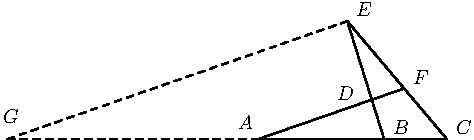 import graph; size(8cm); real lsf=0.5; pen dps=linewidth(0.7)+fontsize(10); defaultpen(dps); pen ds=black; real xmin=-6.757820127447678,xmax=9.691204916099732,ymin=-4.146627320162784,ymax=6.88374393360886; 
pair A=(0.,0.), B=(1.,0.), C=(1.5,0.), D=(0.9021466961368108,0.3132076347842009), F=(1.1599028950330426,0.40269553043682976), G=(-2.,0.); 
draw(C--B,linewidth(0.8)); draw(B--A,linewidth(0.8)); draw(A--D,linewidth(0.8)); draw(B--D,linewidth(0.8)); draw(D--(0.7064400884104325,0.9396229043526027),linewidth(0.8)); draw((0.7064400884104325,0.9396229043526027)--C,linewidth(0.8)); draw(D--F,linewidth(0.8)); draw(G--A,linewidth(0.8)+linetype("4 4")); draw(G--(0.7064400884104325,0.9396229043526027),linewidth(0.8)+linetype("4 4")); 
dot(A,linewidth(1.pt)+ds); label("$A$",(-0.1807842923516479,0.06216077783409802),NE*lsf); dot(B,linewidth(1.pt)+ds); label("$B$",(1.0548232226566083,0.023548042990089932),NE*lsf); dot(C,linewidth(1.pt)+ds); label("$C$",(1.5567887756287124,0.023548042990089932),NE*lsf); dot(D,linewidth(1.pt)+ds); label("$D$",(0.6043413161431815,0.29383718689814653),NE*lsf); dot((0.7064400884104325,0.9396229043526027),linewidth(1.pt)+ds); label("$E$",(0.7587922555192136,0.9631245908609534),NE*lsf); dot(F,linewidth(1.pt)+ds); label("$F$",(1.2092741620326404,0.4225463030448402),NE*lsf); dot(G,linewidth(1.pt)+ds); label("$G$",(-2.059937388093371,0.11364442429277546),NE*lsf); 
clip((xmin,ymin)--(xmin,ymax)--(xmax,ymax)--(xmax,ymin)--cycle); 
